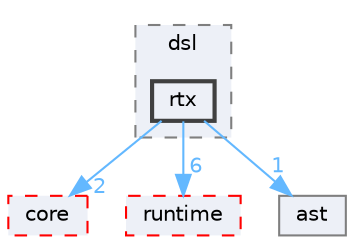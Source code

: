 digraph "runtime/dsl/rtx"
{
 // LATEX_PDF_SIZE
  bgcolor="transparent";
  edge [fontname=Helvetica,fontsize=10,labelfontname=Helvetica,labelfontsize=10];
  node [fontname=Helvetica,fontsize=10,shape=box,height=0.2,width=0.4];
  compound=true
  subgraph clusterdir_f37b4cd07efd48f6bba622da9e6812d8 {
    graph [ bgcolor="#edf0f7", pencolor="grey50", label="dsl", fontname=Helvetica,fontsize=10 style="filled,dashed", URL="dir_f37b4cd07efd48f6bba622da9e6812d8.html",tooltip=""]
  dir_93b84888a8d22c432dde8acf129e1625 [label="rtx", fillcolor="#edf0f7", color="grey25", style="filled,bold", URL="dir_93b84888a8d22c432dde8acf129e1625.html",tooltip=""];
  }
  dir_0b94c9ea5f3d98712a457061cc05ff83 [label="core", fillcolor="#edf0f7", color="red", style="filled,dashed", URL="dir_0b94c9ea5f3d98712a457061cc05ff83.html",tooltip=""];
  dir_1165fe574c2ca36c9b57174c038000cf [label="runtime", fillcolor="#edf0f7", color="red", style="filled,dashed", URL="dir_1165fe574c2ca36c9b57174c038000cf.html",tooltip=""];
  dir_b27366c984b26fb3562cedd28debd1aa [label="ast", fillcolor="#edf0f7", color="grey50", style="filled", URL="dir_b27366c984b26fb3562cedd28debd1aa.html",tooltip=""];
  dir_93b84888a8d22c432dde8acf129e1625->dir_0b94c9ea5f3d98712a457061cc05ff83 [headlabel="2", labeldistance=1.5 headhref="dir_000110_000023.html" href="dir_000110_000023.html" color="steelblue1" fontcolor="steelblue1"];
  dir_93b84888a8d22c432dde8acf129e1625->dir_1165fe574c2ca36c9b57174c038000cf [headlabel="6", labeldistance=1.5 headhref="dir_000110_000113.html" href="dir_000110_000113.html" color="steelblue1" fontcolor="steelblue1"];
  dir_93b84888a8d22c432dde8acf129e1625->dir_b27366c984b26fb3562cedd28debd1aa [headlabel="1", labeldistance=1.5 headhref="dir_000110_000004.html" href="dir_000110_000004.html" color="steelblue1" fontcolor="steelblue1"];
}
